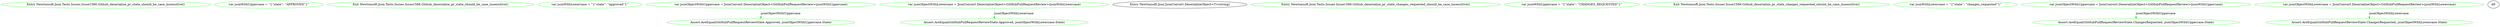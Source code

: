 digraph  {
d0 [cluster="Newtonsoft.Json.Tests.Issues.Issue1566.Github_deserialize_pr_state_should_be_case_insensitive()", color=green, community=0, file="Issue1566.cs.dot", label="Entry Newtonsoft.Json.Tests.Issues.Issue1566.Github_deserialize_pr_state_should_be_case_insensitive()", prediction=0, span="44-44"];
d1 [cluster="Newtonsoft.Json.Tests.Issues.Issue1566.Github_deserialize_pr_state_should_be_case_insensitive()", color=green, community=0, file="Issue1566.cs.dot", label="var jsonWithUppercase = ''{\''state\'': \''APPROVED\''}''", prediction=1, span="47-47"];
d7 [cluster="Newtonsoft.Json.Tests.Issues.Issue1566.Github_deserialize_pr_state_should_be_case_insensitive()", color=green, community=0, file="Issue1566.cs.dot", label="Exit Newtonsoft.Json.Tests.Issues.Issue1566.Github_deserialize_pr_state_should_be_case_insensitive()", prediction=2, span="44-44"];
d2 [cluster="Newtonsoft.Json.Tests.Issues.Issue1566.Github_deserialize_pr_state_should_be_case_insensitive()", color=green, community=0, file="Issue1566.cs.dot", label="var jsonWithLowercase = ''{\''state\'': \''approved\''}''", prediction=3, span="48-48"];
d3 [cluster="Newtonsoft.Json.Tests.Issues.Issue1566.Github_deserialize_pr_state_should_be_case_insensitive()", color=green, community=0, file="Issue1566.cs.dot", label="var jsonObjectWithUppercase = JsonConvert.DeserializeObject<GitHubPullRequestReview>(jsonWithUppercase)", prediction=4, span="51-51"];
d4 [cluster="Newtonsoft.Json.Tests.Issues.Issue1566.Github_deserialize_pr_state_should_be_case_insensitive()", color=green, community=0, file="Issue1566.cs.dot", label="var jsonObjectWithLowercase = JsonConvert.DeserializeObject<GitHubPullRequestReview>(jsonWithLowercase)", prediction=5, span="52-52"];
d5 [cluster="Newtonsoft.Json.Tests.Issues.Issue1566.Github_deserialize_pr_state_should_be_case_insensitive()", color=green, community=0, file="Issue1566.cs.dot", label="Assert.AreEqual(GitHubPullRequestReviewState.Approved, jsonObjectWithUppercase.State)", prediction=4, span="55-55"];
d8 [cluster="Newtonsoft.Json.JsonConvert.DeserializeObject<T>(string)", file="Issue1566.cs.dot", label="Entry Newtonsoft.Json.JsonConvert.DeserializeObject<T>(string)", span="703-703"];
d6 [cluster="Newtonsoft.Json.Tests.Issues.Issue1566.Github_deserialize_pr_state_should_be_case_insensitive()", color=green, community=0, file="Issue1566.cs.dot", label="Assert.AreEqual(GitHubPullRequestReviewState.Approved, jsonObjectWithLowercase.State)", prediction=5, span="56-56"];
d10 [cluster="Newtonsoft.Json.Tests.Issues.Issue1566.Github_deserialize_pr_state_changes_requested_should_be_case_insensitive()", color=green, community=0, file="Issue1566.cs.dot", label="Entry Newtonsoft.Json.Tests.Issues.Issue1566.Github_deserialize_pr_state_changes_requested_should_be_case_insensitive()", prediction=8, span="60-60"];
d11 [cluster="Newtonsoft.Json.Tests.Issues.Issue1566.Github_deserialize_pr_state_changes_requested_should_be_case_insensitive()", color=green, community=0, file="Issue1566.cs.dot", label="var jsonWithUppercase = ''{\''state\'': \''CHANGES_REQUESTED\''}''", prediction=9, span="63-63"];
d17 [cluster="Newtonsoft.Json.Tests.Issues.Issue1566.Github_deserialize_pr_state_changes_requested_should_be_case_insensitive()", color=green, community=0, file="Issue1566.cs.dot", label="Exit Newtonsoft.Json.Tests.Issues.Issue1566.Github_deserialize_pr_state_changes_requested_should_be_case_insensitive()", prediction=10, span="60-60"];
d12 [cluster="Newtonsoft.Json.Tests.Issues.Issue1566.Github_deserialize_pr_state_changes_requested_should_be_case_insensitive()", color=green, community=0, file="Issue1566.cs.dot", label="var jsonWithLowercase = ''{\''state\'': \''changes_requested\''}''", prediction=11, span="64-64"];
d13 [cluster="Newtonsoft.Json.Tests.Issues.Issue1566.Github_deserialize_pr_state_changes_requested_should_be_case_insensitive()", color=green, community=0, file="Issue1566.cs.dot", label="var jsonObjectWithUppercase = JsonConvert.DeserializeObject<GitHubPullRequestReview>(jsonWithUppercase)", prediction=12, span="67-67"];
d14 [cluster="Newtonsoft.Json.Tests.Issues.Issue1566.Github_deserialize_pr_state_changes_requested_should_be_case_insensitive()", color=green, community=0, file="Issue1566.cs.dot", label="var jsonObjectWithLowercase = JsonConvert.DeserializeObject<GitHubPullRequestReview>(jsonWithLowercase)", prediction=13, span="68-68"];
d15 [cluster="Newtonsoft.Json.Tests.Issues.Issue1566.Github_deserialize_pr_state_changes_requested_should_be_case_insensitive()", color=green, community=0, file="Issue1566.cs.dot", label="Assert.AreEqual(GitHubPullRequestReviewState.ChangesRequested, jsonObjectWithUppercase.State)", prediction=12, span="71-71"];
d16 [cluster="Newtonsoft.Json.Tests.Issues.Issue1566.Github_deserialize_pr_state_changes_requested_should_be_case_insensitive()", color=green, community=0, file="Issue1566.cs.dot", label="Assert.AreEqual(GitHubPullRequestReviewState.ChangesRequested, jsonObjectWithLowercase.State)", prediction=13, span="72-72"];
d9;
d3 -> d5  [color=green, key=1, label=jsonObjectWithUppercase, style=dashed];
d4 -> d6  [color=green, key=1, label=jsonObjectWithLowercase, style=dashed];
d13 -> d15  [color=green, key=1, label=jsonObjectWithUppercase, style=dashed];
d14 -> d16  [color=green, key=1, label=jsonObjectWithLowercase, style=dashed];
}
